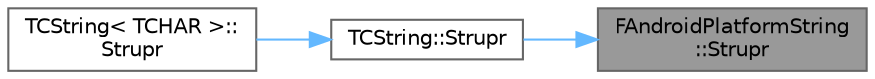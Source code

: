 digraph "FAndroidPlatformString::Strupr"
{
 // INTERACTIVE_SVG=YES
 // LATEX_PDF_SIZE
  bgcolor="transparent";
  edge [fontname=Helvetica,fontsize=10,labelfontname=Helvetica,labelfontsize=10];
  node [fontname=Helvetica,fontsize=10,shape=box,height=0.2,width=0.4];
  rankdir="RL";
  Node1 [id="Node000001",label="FAndroidPlatformString\l::Strupr",height=0.2,width=0.4,color="gray40", fillcolor="grey60", style="filled", fontcolor="black",tooltip=" "];
  Node1 -> Node2 [id="edge1_Node000001_Node000002",dir="back",color="steelblue1",style="solid",tooltip=" "];
  Node2 [id="Node000002",label="TCString::Strupr",height=0.2,width=0.4,color="grey40", fillcolor="white", style="filled",URL="$df/d74/structTCString.html#a1c9b509f3e5e1fb2abfc943667c5512f",tooltip="strupr wrapper"];
  Node2 -> Node3 [id="edge2_Node000002_Node000003",dir="back",color="steelblue1",style="solid",tooltip=" "];
  Node3 [id="Node000003",label="TCString\< TCHAR \>::\lStrupr",height=0.2,width=0.4,color="grey40", fillcolor="white", style="filled",URL="$df/d74/structTCString.html#abf3370043a217555234c7577c96fdc92",tooltip=" "];
}
